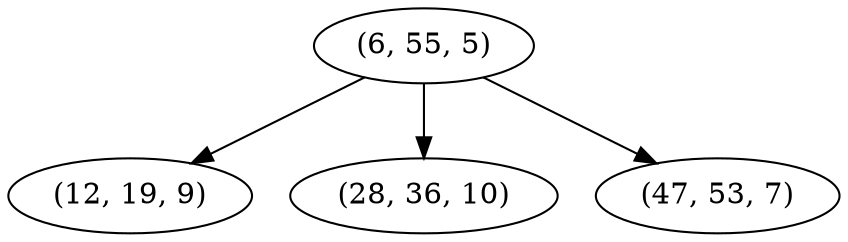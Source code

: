digraph tree {
    "(6, 55, 5)";
    "(12, 19, 9)";
    "(28, 36, 10)";
    "(47, 53, 7)";
    "(6, 55, 5)" -> "(12, 19, 9)";
    "(6, 55, 5)" -> "(28, 36, 10)";
    "(6, 55, 5)" -> "(47, 53, 7)";
}
